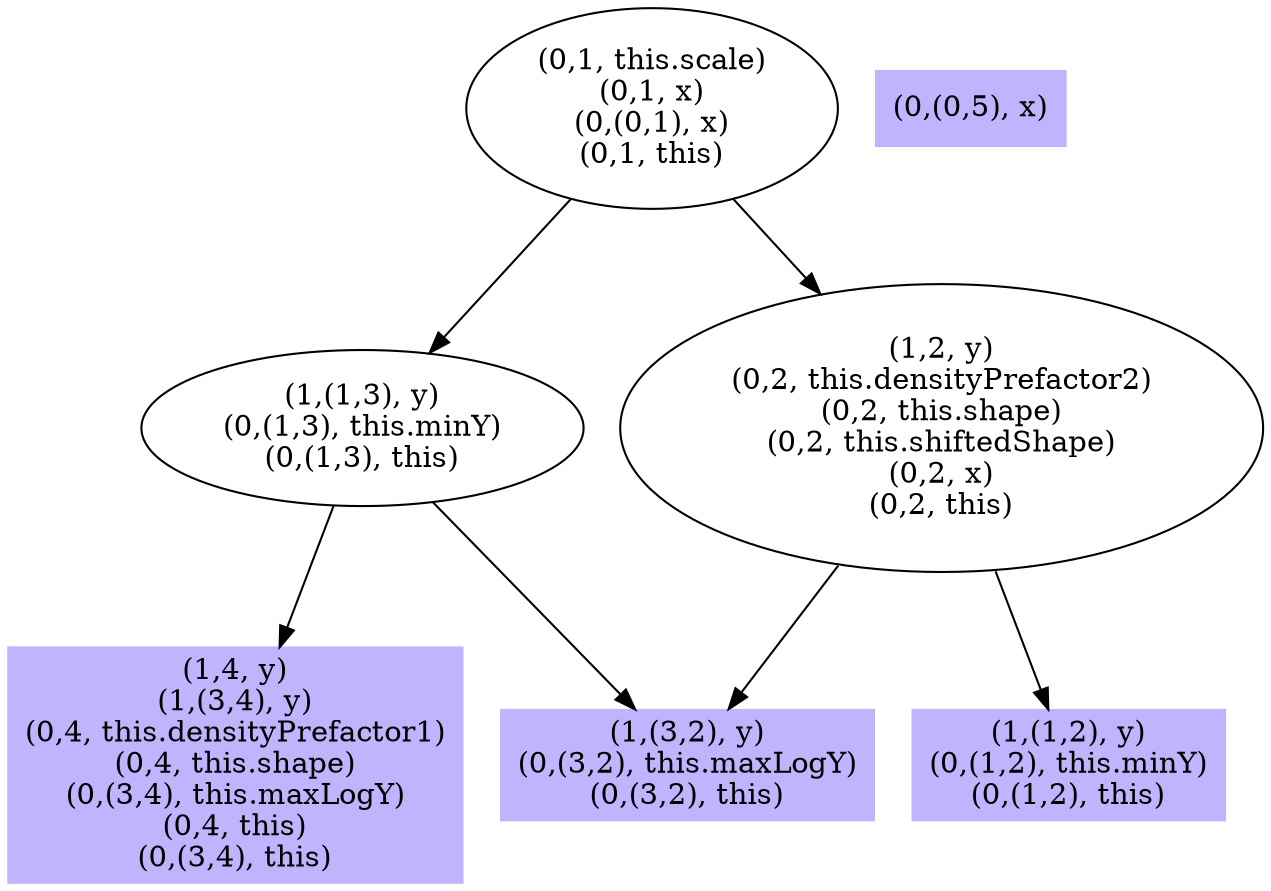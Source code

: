digraph { 
4 [shape=box,style=filled,color=".7 .3 1.0",label="(1,(3,2), y)\n(0,(3,2), this.maxLogY)\n(0,(3,2), this)"];
5 [shape=box,style=filled,color=".7 .3 1.0",label="(1,4, y)\n(1,(3,4), y)\n(0,4, this.densityPrefactor1)\n(0,4, this.shape)\n(0,(3,4), this.maxLogY)\n(0,4, this)\n(0,(3,4), this)"];
6 [label="(1,(1,3), y)\n(0,(1,3), this.minY)\n(0,(1,3), this)"];
7 [shape=box,style=filled,color=".7 .3 1.0",label="(1,(1,2), y)\n(0,(1,2), this.minY)\n(0,(1,2), this)"];
8 [label="(1,2, y)\n(0,2, this.densityPrefactor2)\n(0,2, this.shape)\n(0,2, this.shiftedShape)\n(0,2, x)\n(0,2, this)"];
9 [label="(0,1, this.scale)\n(0,1, x)\n(0,(0,1), x)\n(0,1, this)"];
10 [shape=box,style=filled,color=".7 .3 1.0",label="(0,(0,5), x)"];
6 -> 4;
6 -> 5;
8 -> 4;
8 -> 7;
9 -> 6;
9 -> 8;
}